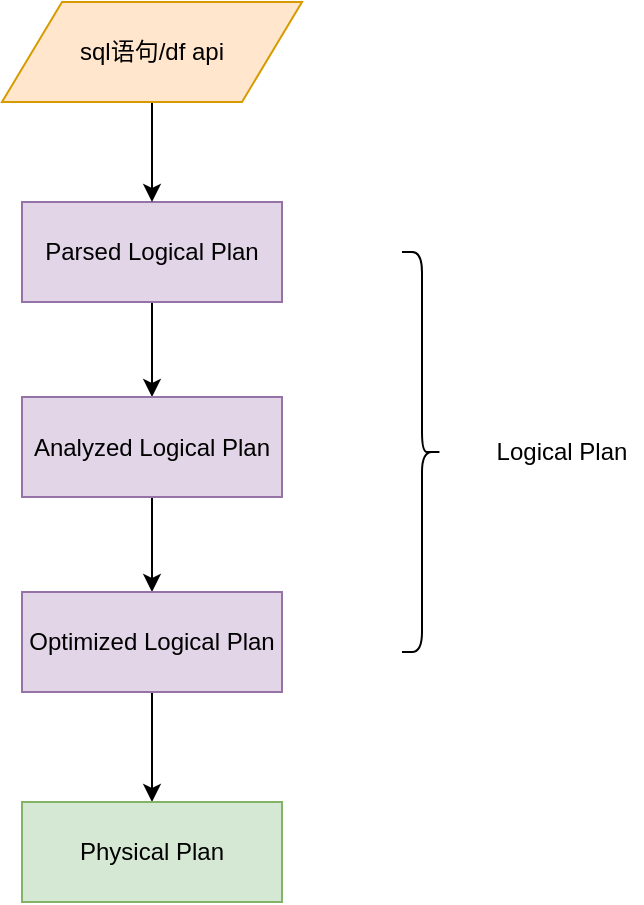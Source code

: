 <mxfile version="10.6.3" type="github"><diagram id="c0lZsRdBX1n8GosgiYwa" name="Page-1"><mxGraphModel dx="1158" dy="614" grid="1" gridSize="10" guides="1" tooltips="1" connect="1" arrows="1" fold="1" page="1" pageScale="1" pageWidth="827" pageHeight="1169" math="0" shadow="0"><root><mxCell id="0"/><mxCell id="1" parent="0"/><mxCell id="S1BrlJflgu3P-mrNqfMc-6" value="" style="edgeStyle=orthogonalEdgeStyle;rounded=0;orthogonalLoop=1;jettySize=auto;html=1;" parent="1" source="S1BrlJflgu3P-mrNqfMc-1" target="S1BrlJflgu3P-mrNqfMc-5" edge="1"><mxGeometry relative="1" as="geometry"/></mxCell><mxCell id="S1BrlJflgu3P-mrNqfMc-1" value="Parsed Logical Plan" style="rounded=0;whiteSpace=wrap;html=1;fillColor=#e1d5e7;strokeColor=#9673a6;" parent="1" vertex="1"><mxGeometry x="320" y="170" width="130" height="50" as="geometry"/></mxCell><mxCell id="S1BrlJflgu3P-mrNqfMc-8" value="" style="edgeStyle=orthogonalEdgeStyle;rounded=0;orthogonalLoop=1;jettySize=auto;html=1;" parent="1" source="S1BrlJflgu3P-mrNqfMc-5" target="S1BrlJflgu3P-mrNqfMc-7" edge="1"><mxGeometry relative="1" as="geometry"/></mxCell><mxCell id="S1BrlJflgu3P-mrNqfMc-5" value="Analyzed Logical Plan" style="rounded=0;whiteSpace=wrap;html=1;fillColor=#e1d5e7;strokeColor=#9673a6;" parent="1" vertex="1"><mxGeometry x="320" y="267.5" width="130" height="50" as="geometry"/></mxCell><mxCell id="S1BrlJflgu3P-mrNqfMc-10" value="" style="edgeStyle=orthogonalEdgeStyle;rounded=0;orthogonalLoop=1;jettySize=auto;html=1;" parent="1" source="S1BrlJflgu3P-mrNqfMc-7" target="S1BrlJflgu3P-mrNqfMc-9" edge="1"><mxGeometry relative="1" as="geometry"/></mxCell><mxCell id="S1BrlJflgu3P-mrNqfMc-7" value="Optimized Logical Plan" style="rounded=0;whiteSpace=wrap;html=1;fillColor=#e1d5e7;strokeColor=#9673a6;" parent="1" vertex="1"><mxGeometry x="320" y="365" width="130" height="50" as="geometry"/></mxCell><mxCell id="S1BrlJflgu3P-mrNqfMc-9" value="Physical Plan" style="rounded=0;whiteSpace=wrap;html=1;fillColor=#d5e8d4;strokeColor=#82b366;" parent="1" vertex="1"><mxGeometry x="320" y="470" width="130" height="50" as="geometry"/></mxCell><mxCell id="S1BrlJflgu3P-mrNqfMc-4" style="edgeStyle=orthogonalEdgeStyle;rounded=0;orthogonalLoop=1;jettySize=auto;html=1;exitX=0.5;exitY=1;exitDx=0;exitDy=0;" parent="1" source="S1BrlJflgu3P-mrNqfMc-2" target="S1BrlJflgu3P-mrNqfMc-1" edge="1"><mxGeometry relative="1" as="geometry"/></mxCell><mxCell id="S1BrlJflgu3P-mrNqfMc-2" value="sql语句/df api" style="shape=parallelogram;perimeter=parallelogramPerimeter;whiteSpace=wrap;html=1;fillColor=#ffe6cc;strokeColor=#d79b00;" parent="1" vertex="1"><mxGeometry x="310" y="70" width="150" height="50" as="geometry"/></mxCell><mxCell id="magtZCF8CMV4pDiBEZAR-1" value="" style="shape=curlyBracket;whiteSpace=wrap;html=1;rounded=1;direction=west;" vertex="1" parent="1"><mxGeometry x="510" y="195" width="20" height="200" as="geometry"/></mxCell><mxCell id="magtZCF8CMV4pDiBEZAR-3" value="Logical Plan" style="text;html=1;strokeColor=none;fillColor=none;align=center;verticalAlign=middle;whiteSpace=wrap;rounded=0;" vertex="1" parent="1"><mxGeometry x="550" y="285" width="80" height="20" as="geometry"/></mxCell></root></mxGraphModel></diagram></mxfile>